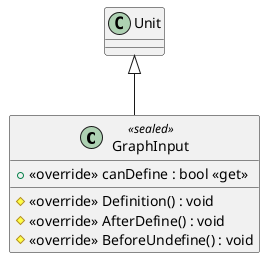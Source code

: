@startuml
class GraphInput <<sealed>> {
    + <<override>> canDefine : bool <<get>>
    # <<override>> Definition() : void
    # <<override>> AfterDefine() : void
    # <<override>> BeforeUndefine() : void
}
Unit <|-- GraphInput
@enduml
